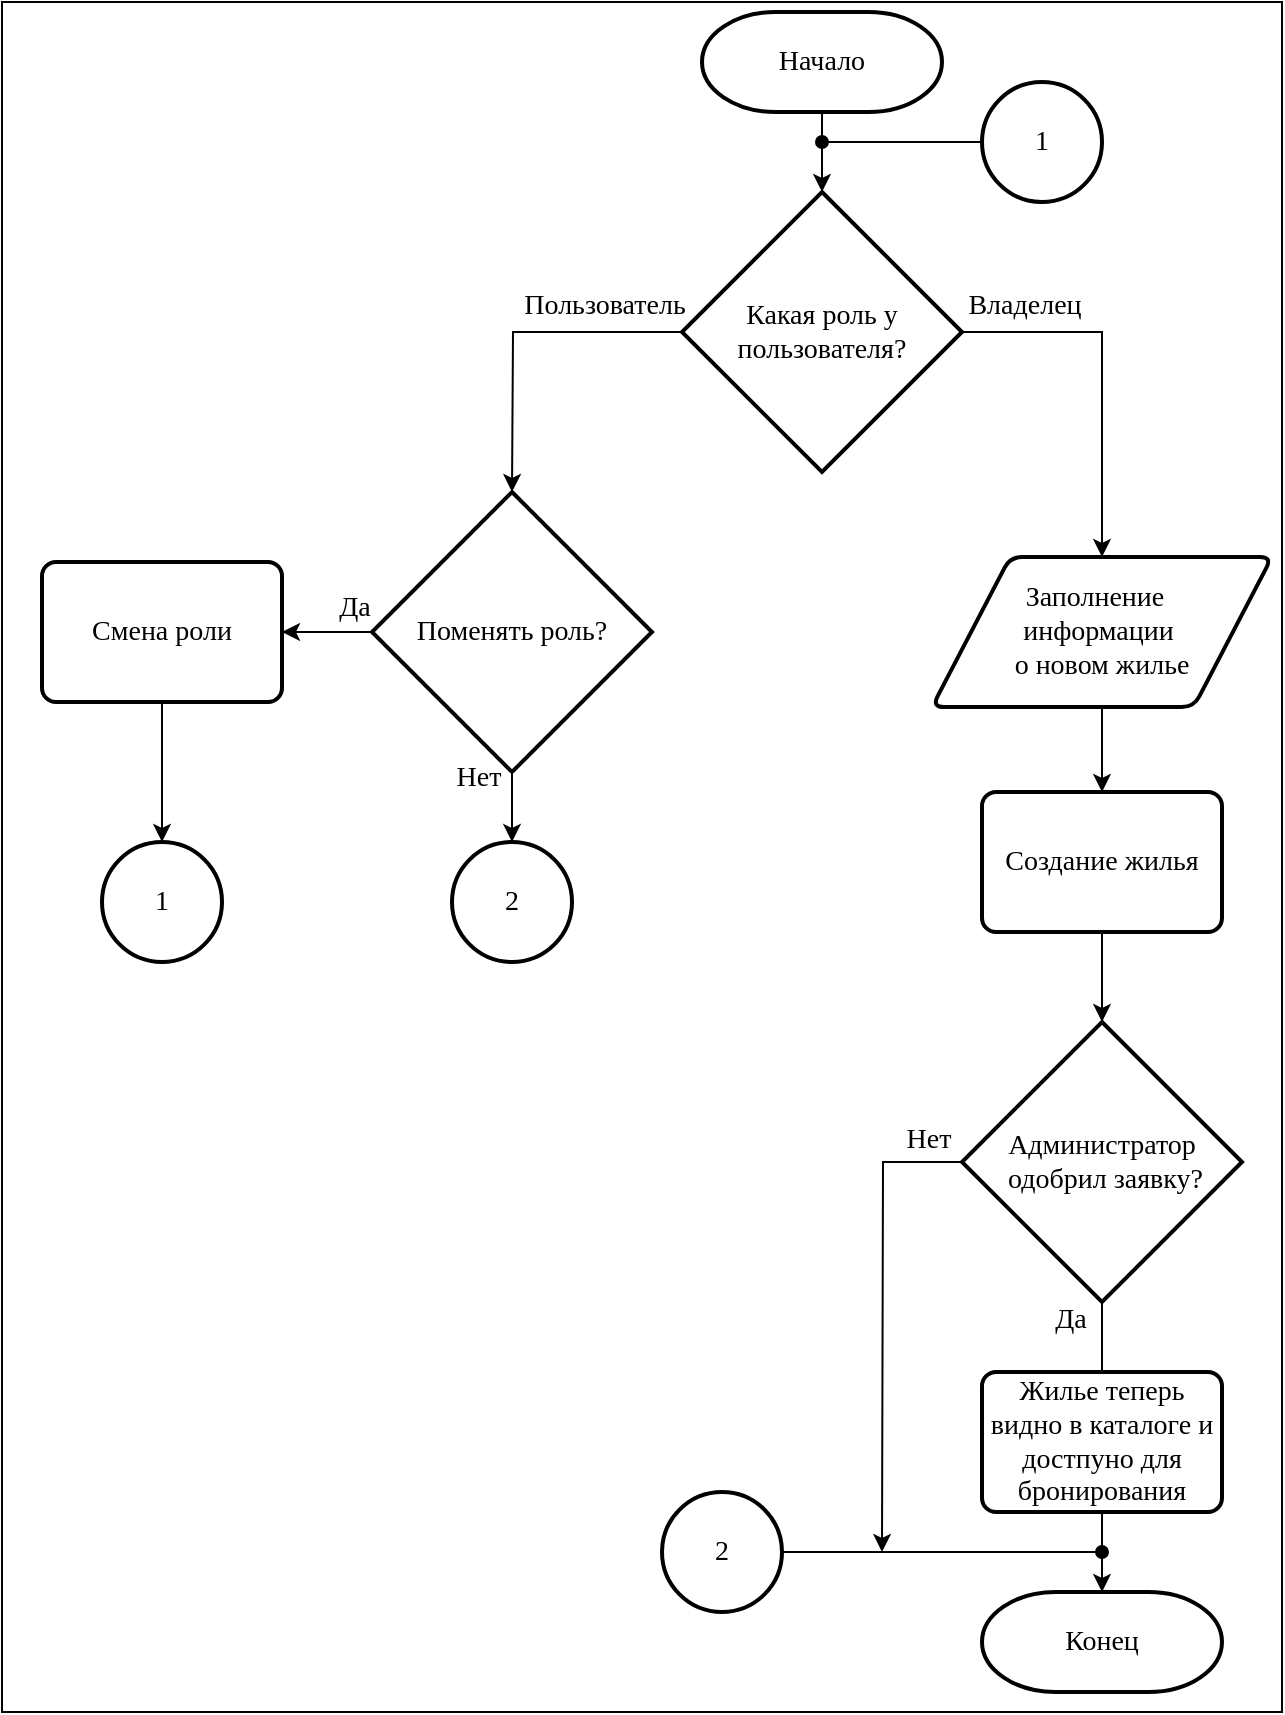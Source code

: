 <mxfile version="26.2.14">
  <diagram name="Страница — 1" id="efHE5yki45MCKFq1kKHO">
    <mxGraphModel dx="1722" dy="548" grid="1" gridSize="10" guides="1" tooltips="1" connect="1" arrows="1" fold="1" page="0" pageScale="1" pageWidth="827" pageHeight="1169" math="0" shadow="0">
      <root>
        <mxCell id="0" />
        <mxCell id="1" parent="0" />
        <mxCell id="a9G4hWVlEVqjfbclJpaw-4" value="" style="rounded=0;whiteSpace=wrap;html=1;" vertex="1" parent="1">
          <mxGeometry x="10" y="515" width="640" height="855" as="geometry" />
        </mxCell>
        <mxCell id="_xMuG3Z-ZcQbF-bkOPCh-5" value="" style="edgeStyle=orthogonalEdgeStyle;rounded=0;orthogonalLoop=1;jettySize=auto;html=1;fontFamily=Times New Roman;fontSize=14;" parent="1" source="_xMuG3Z-ZcQbF-bkOPCh-2" edge="1">
          <mxGeometry relative="1" as="geometry">
            <mxPoint x="420" y="610" as="targetPoint" />
          </mxGeometry>
        </mxCell>
        <mxCell id="_xMuG3Z-ZcQbF-bkOPCh-2" value="Начало" style="strokeWidth=2;html=1;shape=mxgraph.flowchart.terminator;whiteSpace=wrap;fontFamily=Times New Roman;fontSize=14;" parent="1" vertex="1">
          <mxGeometry x="360" y="520" width="120" height="50" as="geometry" />
        </mxCell>
        <mxCell id="_xMuG3Z-ZcQbF-bkOPCh-11" style="edgeStyle=orthogonalEdgeStyle;rounded=0;orthogonalLoop=1;jettySize=auto;html=1;fontFamily=Times New Roman;fontSize=14;" parent="1" source="a9G4hWVlEVqjfbclJpaw-2" edge="1">
          <mxGeometry relative="1" as="geometry">
            <mxPoint x="365" y="665.0" as="sourcePoint" />
            <mxPoint x="265" y="760" as="targetPoint" />
          </mxGeometry>
        </mxCell>
        <mxCell id="_xMuG3Z-ZcQbF-bkOPCh-23" value="Пользователь" style="edgeLabel;html=1;align=center;verticalAlign=middle;resizable=0;points=[];fontFamily=Times New Roman;fontSize=14;" parent="_xMuG3Z-ZcQbF-bkOPCh-11" vertex="1" connectable="0">
          <mxGeometry x="-0.764" relative="1" as="geometry">
            <mxPoint x="-20" y="-13" as="offset" />
          </mxGeometry>
        </mxCell>
        <mxCell id="_xMuG3Z-ZcQbF-bkOPCh-20" style="edgeStyle=orthogonalEdgeStyle;rounded=0;orthogonalLoop=1;jettySize=auto;html=1;fontFamily=Times New Roman;fontSize=14;" parent="1" source="a9G4hWVlEVqjfbclJpaw-2" target="_xMuG3Z-ZcQbF-bkOPCh-19" edge="1">
          <mxGeometry relative="1" as="geometry">
            <mxPoint x="475" y="665.0" as="sourcePoint" />
            <Array as="points">
              <mxPoint x="560" y="680" />
            </Array>
          </mxGeometry>
        </mxCell>
        <mxCell id="_xMuG3Z-ZcQbF-bkOPCh-24" value="Владелец" style="edgeLabel;html=1;align=center;verticalAlign=middle;resizable=0;points=[];fontFamily=Times New Roman;fontSize=14;" parent="_xMuG3Z-ZcQbF-bkOPCh-20" vertex="1" connectable="0">
          <mxGeometry x="-0.85" y="-1" relative="1" as="geometry">
            <mxPoint x="17" y="-14" as="offset" />
          </mxGeometry>
        </mxCell>
        <mxCell id="_xMuG3Z-ZcQbF-bkOPCh-8" style="edgeStyle=orthogonalEdgeStyle;rounded=0;orthogonalLoop=1;jettySize=auto;html=1;endArrow=oval;endFill=1;fontFamily=Times New Roman;fontSize=14;" parent="1" edge="1">
          <mxGeometry relative="1" as="geometry">
            <mxPoint x="420" y="585" as="targetPoint" />
            <mxPoint x="500" y="585" as="sourcePoint" />
          </mxGeometry>
        </mxCell>
        <mxCell id="_xMuG3Z-ZcQbF-bkOPCh-9" value="1" style="strokeWidth=2;html=1;shape=mxgraph.flowchart.start_2;whiteSpace=wrap;fontFamily=Times New Roman;fontSize=14;" parent="1" vertex="1">
          <mxGeometry x="500" y="555" width="60" height="60" as="geometry" />
        </mxCell>
        <mxCell id="_xMuG3Z-ZcQbF-bkOPCh-15" value="" style="edgeStyle=orthogonalEdgeStyle;rounded=0;orthogonalLoop=1;jettySize=auto;html=1;fontFamily=Times New Roman;fontSize=14;" parent="1" source="a9G4hWVlEVqjfbclJpaw-3" target="_xMuG3Z-ZcQbF-bkOPCh-13" edge="1">
          <mxGeometry relative="1" as="geometry">
            <mxPoint x="265" y="910.0" as="sourcePoint" />
          </mxGeometry>
        </mxCell>
        <mxCell id="_xMuG3Z-ZcQbF-bkOPCh-18" value="Нет" style="edgeLabel;html=1;align=center;verticalAlign=middle;resizable=0;points=[];fontFamily=Times New Roman;fontSize=14;" parent="_xMuG3Z-ZcQbF-bkOPCh-15" vertex="1" connectable="0">
          <mxGeometry x="-0.617" y="-1" relative="1" as="geometry">
            <mxPoint x="-16" y="-6" as="offset" />
          </mxGeometry>
        </mxCell>
        <mxCell id="_xMuG3Z-ZcQbF-bkOPCh-39" value="" style="edgeStyle=orthogonalEdgeStyle;rounded=0;orthogonalLoop=1;jettySize=auto;html=1;fontFamily=Times New Roman;fontSize=14;" parent="1" source="a9G4hWVlEVqjfbclJpaw-3" target="_xMuG3Z-ZcQbF-bkOPCh-38" edge="1">
          <mxGeometry relative="1" as="geometry">
            <mxPoint x="170" y="830" as="sourcePoint" />
          </mxGeometry>
        </mxCell>
        <mxCell id="_xMuG3Z-ZcQbF-bkOPCh-41" value="Да" style="edgeLabel;html=1;align=center;verticalAlign=middle;resizable=0;points=[];fontFamily=Times New Roman;fontSize=14;" parent="_xMuG3Z-ZcQbF-bkOPCh-39" vertex="1" connectable="0">
          <mxGeometry x="-0.24" y="-1" relative="1" as="geometry">
            <mxPoint x="8" y="-11" as="offset" />
          </mxGeometry>
        </mxCell>
        <mxCell id="_xMuG3Z-ZcQbF-bkOPCh-12" value="1" style="strokeWidth=2;html=1;shape=mxgraph.flowchart.start_2;whiteSpace=wrap;fontFamily=Times New Roman;fontSize=14;" parent="1" vertex="1">
          <mxGeometry x="60" y="935" width="60" height="60" as="geometry" />
        </mxCell>
        <mxCell id="_xMuG3Z-ZcQbF-bkOPCh-13" value="2" style="strokeWidth=2;html=1;shape=mxgraph.flowchart.start_2;whiteSpace=wrap;fontFamily=Times New Roman;fontSize=14;" parent="1" vertex="1">
          <mxGeometry x="235" y="935" width="60" height="60" as="geometry" />
        </mxCell>
        <mxCell id="_xMuG3Z-ZcQbF-bkOPCh-22" value="" style="edgeStyle=orthogonalEdgeStyle;rounded=0;orthogonalLoop=1;jettySize=auto;html=1;fontFamily=Times New Roman;fontSize=14;" parent="1" source="_xMuG3Z-ZcQbF-bkOPCh-19" target="_xMuG3Z-ZcQbF-bkOPCh-21" edge="1">
          <mxGeometry relative="1" as="geometry" />
        </mxCell>
        <mxCell id="_xMuG3Z-ZcQbF-bkOPCh-19" value="Заполнение&amp;nbsp;&amp;nbsp;&lt;div&gt;информации&amp;nbsp;&lt;/div&gt;&lt;div&gt;о новом жилье&lt;/div&gt;" style="shape=parallelogram;html=1;strokeWidth=2;perimeter=parallelogramPerimeter;whiteSpace=wrap;rounded=1;arcSize=12;size=0.23;fontFamily=Times New Roman;fontSize=14;" parent="1" vertex="1">
          <mxGeometry x="475" y="792.5" width="170" height="75" as="geometry" />
        </mxCell>
        <mxCell id="_xMuG3Z-ZcQbF-bkOPCh-26" value="" style="edgeStyle=orthogonalEdgeStyle;rounded=0;orthogonalLoop=1;jettySize=auto;html=1;fontFamily=Times New Roman;fontSize=14;" parent="1" source="_xMuG3Z-ZcQbF-bkOPCh-21" target="_xMuG3Z-ZcQbF-bkOPCh-25" edge="1">
          <mxGeometry relative="1" as="geometry" />
        </mxCell>
        <mxCell id="_xMuG3Z-ZcQbF-bkOPCh-21" value="Создание жилья" style="rounded=1;whiteSpace=wrap;html=1;absoluteArcSize=1;arcSize=14;strokeWidth=2;fontFamily=Times New Roman;fontSize=14;" parent="1" vertex="1">
          <mxGeometry x="500" y="910" width="120" height="70" as="geometry" />
        </mxCell>
        <mxCell id="_xMuG3Z-ZcQbF-bkOPCh-28" value="" style="edgeStyle=orthogonalEdgeStyle;rounded=0;orthogonalLoop=1;jettySize=auto;html=1;fontFamily=Times New Roman;fontSize=14;" parent="1" source="_xMuG3Z-ZcQbF-bkOPCh-25" edge="1">
          <mxGeometry relative="1" as="geometry">
            <mxPoint x="450" y="1290" as="targetPoint" />
          </mxGeometry>
        </mxCell>
        <mxCell id="_xMuG3Z-ZcQbF-bkOPCh-31" value="Нет" style="edgeLabel;html=1;align=center;verticalAlign=middle;resizable=0;points=[];fontFamily=Times New Roman;fontSize=14;" parent="_xMuG3Z-ZcQbF-bkOPCh-28" vertex="1" connectable="0">
          <mxGeometry x="-0.485" y="1" relative="1" as="geometry">
            <mxPoint x="21" y="-32" as="offset" />
          </mxGeometry>
        </mxCell>
        <mxCell id="_xMuG3Z-ZcQbF-bkOPCh-30" value="" style="edgeStyle=orthogonalEdgeStyle;rounded=0;orthogonalLoop=1;jettySize=auto;html=1;fontFamily=Times New Roman;fontSize=14;" parent="1" source="_xMuG3Z-ZcQbF-bkOPCh-25" edge="1">
          <mxGeometry relative="1" as="geometry">
            <mxPoint x="560" y="1210" as="targetPoint" />
          </mxGeometry>
        </mxCell>
        <mxCell id="_xMuG3Z-ZcQbF-bkOPCh-32" value="Да" style="edgeLabel;html=1;align=center;verticalAlign=middle;resizable=0;points=[];fontFamily=Times New Roman;fontSize=14;" parent="_xMuG3Z-ZcQbF-bkOPCh-30" vertex="1" connectable="0">
          <mxGeometry x="-0.281" y="1" relative="1" as="geometry">
            <mxPoint x="-17" y="-8" as="offset" />
          </mxGeometry>
        </mxCell>
        <mxCell id="_xMuG3Z-ZcQbF-bkOPCh-25" value="&amp;nbsp; &amp;nbsp;Администратор&amp;nbsp; &amp;nbsp; &amp;nbsp;одобрил заявку?" style="strokeWidth=2;html=1;shape=mxgraph.flowchart.decision;whiteSpace=wrap;fontFamily=Times New Roman;fontSize=14;align=center;verticalAlign=middle;" parent="1" vertex="1">
          <mxGeometry x="490" y="1025" width="140" height="140" as="geometry" />
        </mxCell>
        <mxCell id="_xMuG3Z-ZcQbF-bkOPCh-35" value="" style="edgeStyle=orthogonalEdgeStyle;rounded=0;orthogonalLoop=1;jettySize=auto;html=1;fontFamily=Times New Roman;fontSize=14;" parent="1" source="_xMuG3Z-ZcQbF-bkOPCh-33" target="_xMuG3Z-ZcQbF-bkOPCh-34" edge="1">
          <mxGeometry relative="1" as="geometry" />
        </mxCell>
        <mxCell id="_xMuG3Z-ZcQbF-bkOPCh-33" value="Жилье теперь видно в каталоге и достпуно для бронирования" style="rounded=1;whiteSpace=wrap;html=1;absoluteArcSize=1;arcSize=14;strokeWidth=2;fontFamily=Times New Roman;fontSize=14;" parent="1" vertex="1">
          <mxGeometry x="500" y="1200" width="120" height="70" as="geometry" />
        </mxCell>
        <mxCell id="_xMuG3Z-ZcQbF-bkOPCh-34" value="Конец" style="strokeWidth=2;html=1;shape=mxgraph.flowchart.terminator;whiteSpace=wrap;fontFamily=Times New Roman;fontSize=14;" parent="1" vertex="1">
          <mxGeometry x="500" y="1310" width="120" height="50" as="geometry" />
        </mxCell>
        <mxCell id="_xMuG3Z-ZcQbF-bkOPCh-37" style="edgeStyle=orthogonalEdgeStyle;rounded=0;orthogonalLoop=1;jettySize=auto;html=1;endArrow=oval;endFill=1;fontFamily=Times New Roman;fontSize=14;" parent="1" source="_xMuG3Z-ZcQbF-bkOPCh-36" edge="1">
          <mxGeometry relative="1" as="geometry">
            <mxPoint x="560" y="1290" as="targetPoint" />
          </mxGeometry>
        </mxCell>
        <mxCell id="_xMuG3Z-ZcQbF-bkOPCh-36" value="2" style="strokeWidth=2;html=1;shape=mxgraph.flowchart.start_2;whiteSpace=wrap;fontFamily=Times New Roman;fontSize=14;" parent="1" vertex="1">
          <mxGeometry x="340" y="1260" width="60" height="60" as="geometry" />
        </mxCell>
        <mxCell id="_xMuG3Z-ZcQbF-bkOPCh-40" value="" style="edgeStyle=orthogonalEdgeStyle;rounded=0;orthogonalLoop=1;jettySize=auto;html=1;fontFamily=Times New Roman;fontSize=14;" parent="1" source="_xMuG3Z-ZcQbF-bkOPCh-38" target="_xMuG3Z-ZcQbF-bkOPCh-12" edge="1">
          <mxGeometry relative="1" as="geometry" />
        </mxCell>
        <mxCell id="_xMuG3Z-ZcQbF-bkOPCh-38" value="Смена роли" style="rounded=1;whiteSpace=wrap;html=1;absoluteArcSize=1;arcSize=14;strokeWidth=2;fontFamily=Times New Roman;fontSize=14;" parent="1" vertex="1">
          <mxGeometry x="30" y="795" width="120" height="70" as="geometry" />
        </mxCell>
        <mxCell id="a9G4hWVlEVqjfbclJpaw-2" value="Какая роль у пользователя?" style="strokeWidth=2;html=1;shape=mxgraph.flowchart.decision;whiteSpace=wrap;fontFamily=Times New Roman;fontSize=14;align=center;verticalAlign=middle;" vertex="1" parent="1">
          <mxGeometry x="350" y="610" width="140" height="140" as="geometry" />
        </mxCell>
        <mxCell id="a9G4hWVlEVqjfbclJpaw-3" value="Поменять роль?" style="strokeWidth=2;html=1;shape=mxgraph.flowchart.decision;whiteSpace=wrap;fontFamily=Times New Roman;fontSize=14;align=center;verticalAlign=middle;" vertex="1" parent="1">
          <mxGeometry x="195" y="760" width="140" height="140" as="geometry" />
        </mxCell>
      </root>
    </mxGraphModel>
  </diagram>
</mxfile>
